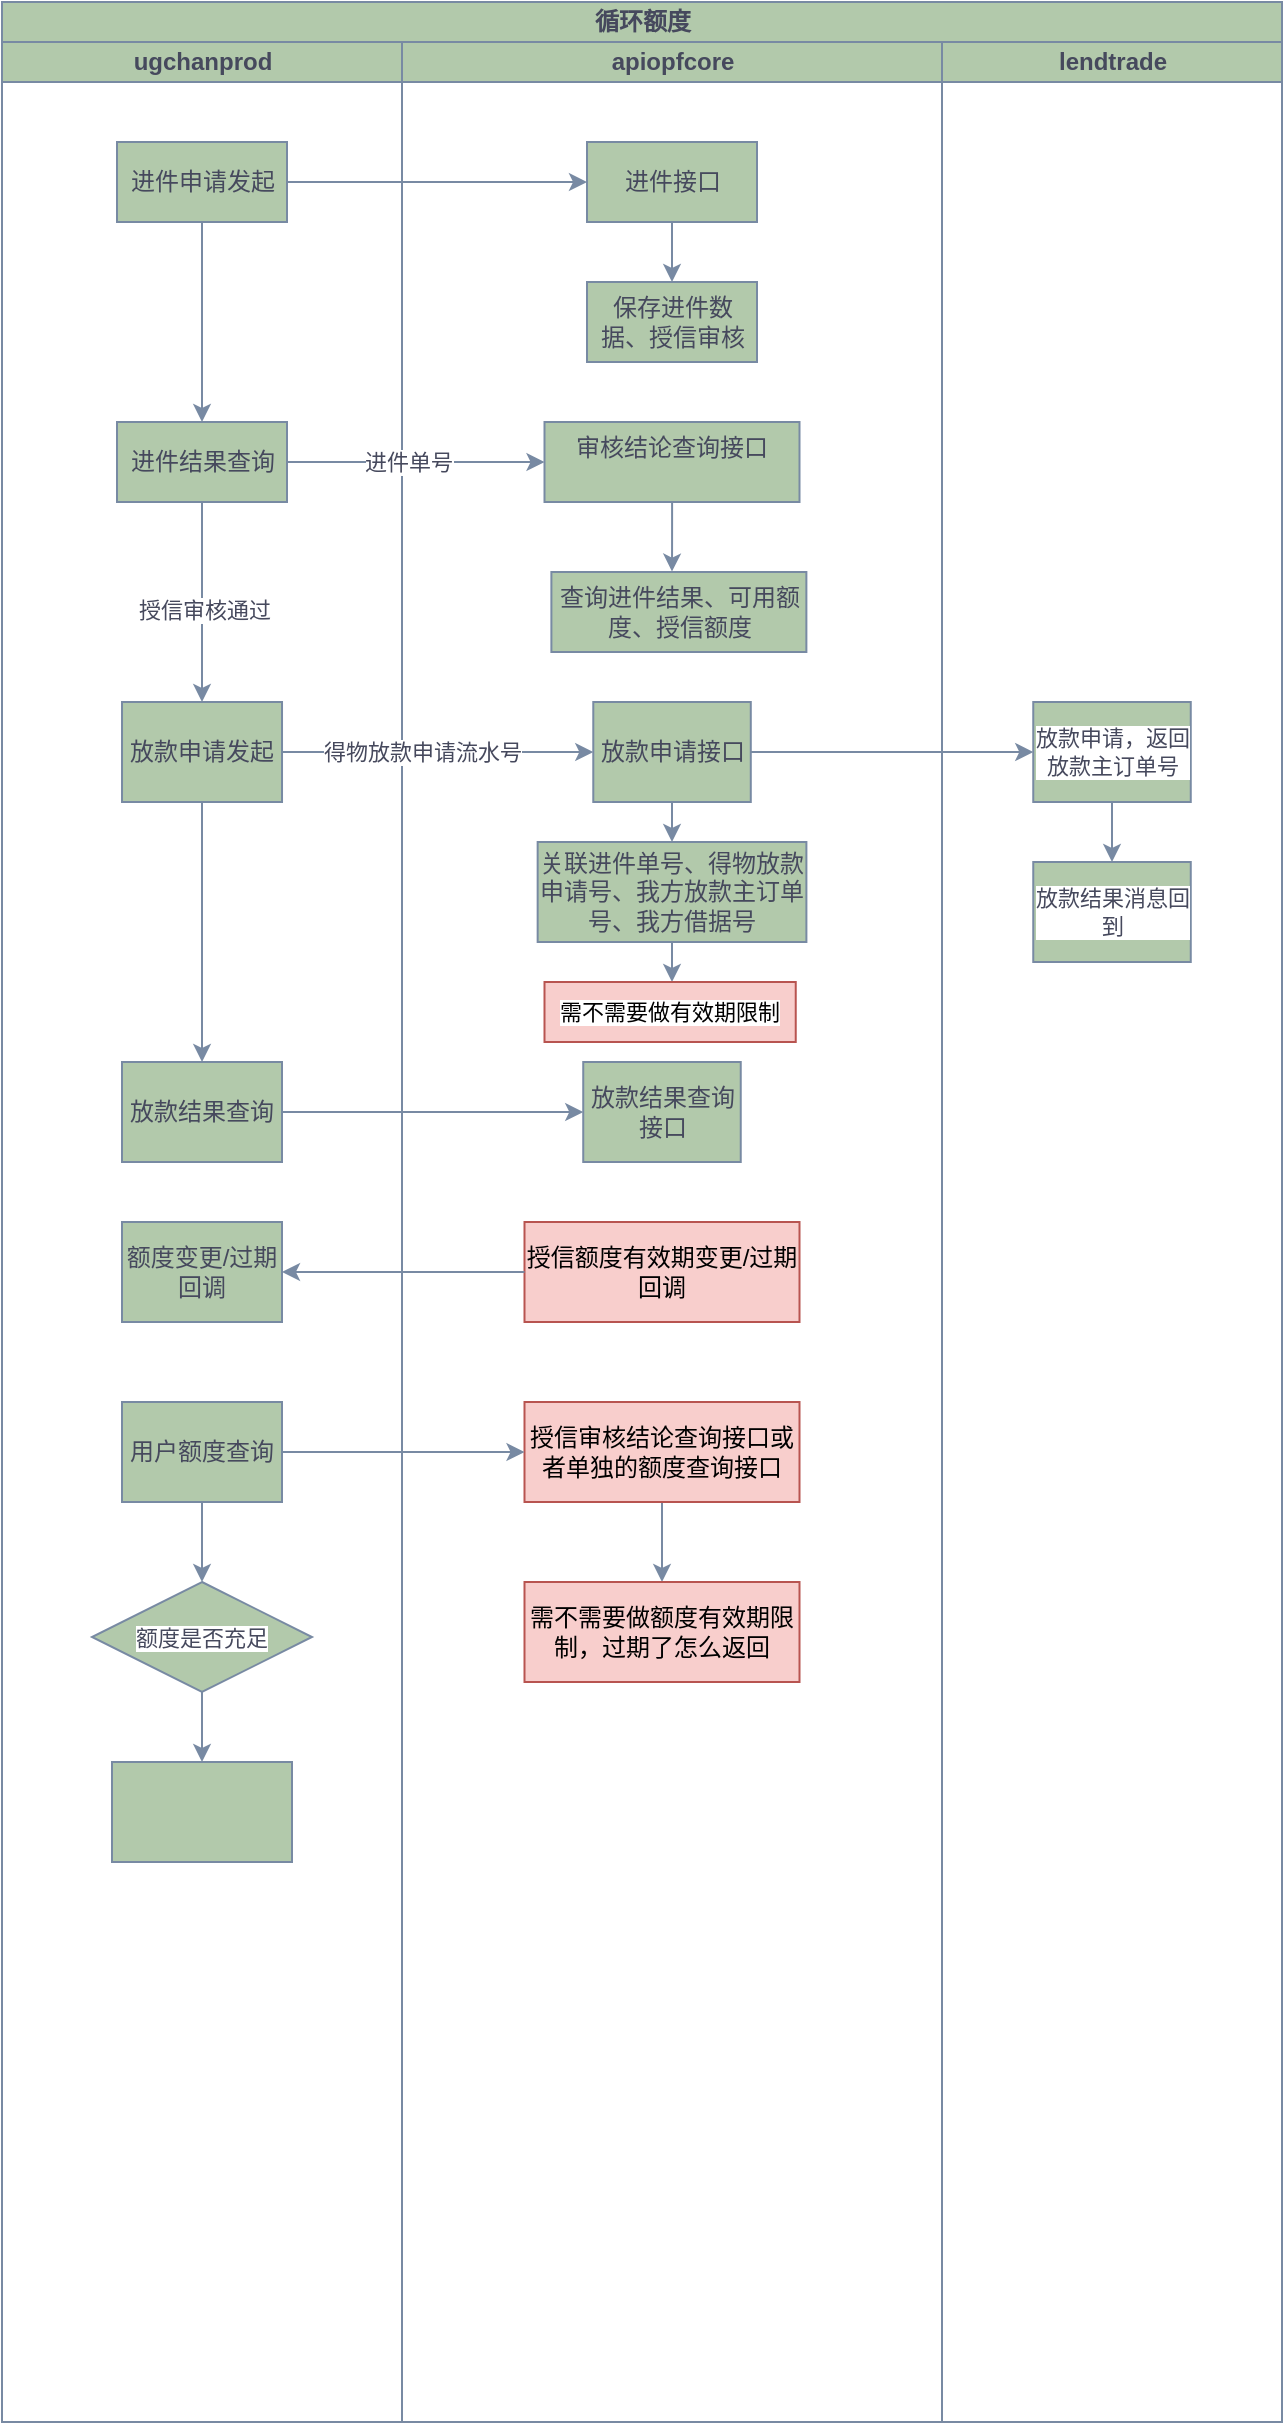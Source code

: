 <mxfile version="24.7.6">
  <diagram id="prtHgNgQTEPvFCAcTncT" name="Page-1">
    <mxGraphModel dx="721" dy="438" grid="1" gridSize="10" guides="1" tooltips="1" connect="1" arrows="1" fold="1" page="1" pageScale="1" pageWidth="827" pageHeight="1169" math="0" shadow="0">
      <root>
        <mxCell id="0" />
        <mxCell id="1" parent="0" />
        <mxCell id="4-QW9x0aCZNzlzGPrkt--1" value="循环额度" style="swimlane;childLayout=stackLayout;resizeParent=1;resizeParentMax=0;startSize=20;html=1;labelBackgroundColor=none;fillColor=#B2C9AB;strokeColor=#788AA3;fontColor=#46495D;" vertex="1" parent="1">
          <mxGeometry x="160" y="300" width="640" height="1210" as="geometry" />
        </mxCell>
        <mxCell id="4-QW9x0aCZNzlzGPrkt--2" value="ugchanprod" style="swimlane;startSize=20;html=1;labelBackgroundColor=none;fillColor=#B2C9AB;strokeColor=#788AA3;fontColor=#46495D;" vertex="1" parent="4-QW9x0aCZNzlzGPrkt--1">
          <mxGeometry y="20" width="200" height="1190" as="geometry" />
        </mxCell>
        <mxCell id="4-QW9x0aCZNzlzGPrkt--5" value="进件申请发起" style="rounded=0;whiteSpace=wrap;html=1;strokeColor=#788AA3;fontColor=#46495D;fillColor=#B2C9AB;" vertex="1" parent="4-QW9x0aCZNzlzGPrkt--2">
          <mxGeometry x="57.5" y="50" width="85" height="40" as="geometry" />
        </mxCell>
        <mxCell id="4-QW9x0aCZNzlzGPrkt--27" value="放款结果查询" style="whiteSpace=wrap;html=1;fillColor=#B2C9AB;strokeColor=#788AA3;fontColor=#46495D;rounded=0;" vertex="1" parent="4-QW9x0aCZNzlzGPrkt--2">
          <mxGeometry x="60" y="510" width="80" height="50" as="geometry" />
        </mxCell>
        <mxCell id="4-QW9x0aCZNzlzGPrkt--45" style="edgeStyle=orthogonalEdgeStyle;shape=connector;curved=0;rounded=1;orthogonalLoop=1;jettySize=auto;html=1;entryX=0.5;entryY=0;entryDx=0;entryDy=0;strokeColor=#788AA3;align=center;verticalAlign=middle;fontFamily=Helvetica;fontSize=11;fontColor=#46495D;labelBackgroundColor=default;endArrow=classic;fillColor=#B2C9AB;" edge="1" parent="4-QW9x0aCZNzlzGPrkt--2" source="4-QW9x0aCZNzlzGPrkt--33" target="4-QW9x0aCZNzlzGPrkt--44">
          <mxGeometry relative="1" as="geometry" />
        </mxCell>
        <mxCell id="4-QW9x0aCZNzlzGPrkt--33" value="用户额度查询" style="whiteSpace=wrap;html=1;fillColor=#B2C9AB;strokeColor=#788AA3;fontColor=#46495D;rounded=0;" vertex="1" parent="4-QW9x0aCZNzlzGPrkt--2">
          <mxGeometry x="60" y="680" width="80" height="50" as="geometry" />
        </mxCell>
        <mxCell id="4-QW9x0aCZNzlzGPrkt--41" value="额度变更/过期回调" style="whiteSpace=wrap;html=1;fillColor=#B2C9AB;strokeColor=#788AA3;fontColor=#46495D;rounded=0;" vertex="1" parent="4-QW9x0aCZNzlzGPrkt--2">
          <mxGeometry x="60" y="590" width="80" height="50" as="geometry" />
        </mxCell>
        <mxCell id="4-QW9x0aCZNzlzGPrkt--47" value="" style="edgeStyle=orthogonalEdgeStyle;shape=connector;curved=0;rounded=1;orthogonalLoop=1;jettySize=auto;html=1;strokeColor=#788AA3;align=center;verticalAlign=middle;fontFamily=Helvetica;fontSize=11;fontColor=#46495D;labelBackgroundColor=default;endArrow=classic;fillColor=#B2C9AB;" edge="1" parent="4-QW9x0aCZNzlzGPrkt--2" source="4-QW9x0aCZNzlzGPrkt--44" target="4-QW9x0aCZNzlzGPrkt--46">
          <mxGeometry relative="1" as="geometry" />
        </mxCell>
        <mxCell id="4-QW9x0aCZNzlzGPrkt--44" value="额度是否充足" style="rhombus;whiteSpace=wrap;html=1;strokeColor=#788AA3;fontFamily=Helvetica;fontSize=11;fontColor=#46495D;labelBackgroundColor=default;fillColor=#B2C9AB;" vertex="1" parent="4-QW9x0aCZNzlzGPrkt--2">
          <mxGeometry x="45" y="770" width="110" height="55" as="geometry" />
        </mxCell>
        <mxCell id="4-QW9x0aCZNzlzGPrkt--46" value="" style="whiteSpace=wrap;html=1;fontSize=11;fillColor=#B2C9AB;strokeColor=#788AA3;fontColor=#46495D;labelBackgroundColor=default;" vertex="1" parent="4-QW9x0aCZNzlzGPrkt--2">
          <mxGeometry x="55" y="860" width="90" height="50" as="geometry" />
        </mxCell>
        <mxCell id="4-QW9x0aCZNzlzGPrkt--3" value="apiopfcore" style="swimlane;startSize=20;html=1;labelBackgroundColor=none;fillColor=#B2C9AB;strokeColor=#788AA3;fontColor=#46495D;" vertex="1" parent="4-QW9x0aCZNzlzGPrkt--1">
          <mxGeometry x="200" y="20" width="270" height="1190" as="geometry" />
        </mxCell>
        <mxCell id="4-QW9x0aCZNzlzGPrkt--13" value="" style="edgeStyle=orthogonalEdgeStyle;rounded=0;orthogonalLoop=1;jettySize=auto;html=1;strokeColor=#788AA3;fontColor=#46495D;fillColor=#B2C9AB;" edge="1" parent="4-QW9x0aCZNzlzGPrkt--3" source="4-QW9x0aCZNzlzGPrkt--8" target="4-QW9x0aCZNzlzGPrkt--12">
          <mxGeometry relative="1" as="geometry" />
        </mxCell>
        <mxCell id="4-QW9x0aCZNzlzGPrkt--8" value="进件接口" style="rounded=0;whiteSpace=wrap;html=1;strokeColor=#788AA3;fontColor=#46495D;fillColor=#B2C9AB;" vertex="1" parent="4-QW9x0aCZNzlzGPrkt--3">
          <mxGeometry x="92.5" y="50" width="85" height="40" as="geometry" />
        </mxCell>
        <mxCell id="4-QW9x0aCZNzlzGPrkt--12" value="保存进件数据、授信审核" style="rounded=0;whiteSpace=wrap;html=1;strokeColor=#788AA3;fontColor=#46495D;fillColor=#B2C9AB;" vertex="1" parent="4-QW9x0aCZNzlzGPrkt--3">
          <mxGeometry x="92.5" y="120" width="85" height="40" as="geometry" />
        </mxCell>
        <mxCell id="4-QW9x0aCZNzlzGPrkt--10" value="进件结果查询" style="rounded=0;whiteSpace=wrap;html=1;strokeColor=#788AA3;fontColor=#46495D;fillColor=#B2C9AB;" vertex="1" parent="4-QW9x0aCZNzlzGPrkt--3">
          <mxGeometry x="-142.5" y="190" width="85" height="40" as="geometry" />
        </mxCell>
        <mxCell id="4-QW9x0aCZNzlzGPrkt--35" value="" style="edgeStyle=orthogonalEdgeStyle;shape=connector;curved=0;rounded=1;orthogonalLoop=1;jettySize=auto;html=1;strokeColor=#788AA3;align=center;verticalAlign=middle;fontFamily=Helvetica;fontSize=11;fontColor=#46495D;labelBackgroundColor=default;endArrow=classic;fillColor=#B2C9AB;entryX=0.473;entryY=-0.005;entryDx=0;entryDy=0;entryPerimeter=0;" edge="1" parent="4-QW9x0aCZNzlzGPrkt--3" source="4-QW9x0aCZNzlzGPrkt--14" target="4-QW9x0aCZNzlzGPrkt--36">
          <mxGeometry relative="1" as="geometry">
            <mxPoint x="135" y="250" as="targetPoint" />
          </mxGeometry>
        </mxCell>
        <mxCell id="4-QW9x0aCZNzlzGPrkt--14" value="审核结论查询接口&lt;div&gt;&lt;br&gt;&lt;/div&gt;" style="rounded=0;whiteSpace=wrap;html=1;strokeColor=#788AA3;fontColor=#46495D;fillColor=#B2C9AB;" vertex="1" parent="4-QW9x0aCZNzlzGPrkt--3">
          <mxGeometry x="71.25" y="190" width="127.5" height="40" as="geometry" />
        </mxCell>
        <mxCell id="4-QW9x0aCZNzlzGPrkt--15" style="edgeStyle=orthogonalEdgeStyle;rounded=0;orthogonalLoop=1;jettySize=auto;html=1;entryX=0;entryY=0.5;entryDx=0;entryDy=0;strokeColor=#788AA3;fontColor=#46495D;fillColor=#B2C9AB;" edge="1" parent="4-QW9x0aCZNzlzGPrkt--3" source="4-QW9x0aCZNzlzGPrkt--10" target="4-QW9x0aCZNzlzGPrkt--14">
          <mxGeometry relative="1" as="geometry" />
        </mxCell>
        <mxCell id="4-QW9x0aCZNzlzGPrkt--16" value="进件单号" style="edgeLabel;html=1;align=center;verticalAlign=middle;resizable=0;points=[];strokeColor=#788AA3;fontColor=#46495D;fillColor=#B2C9AB;" vertex="1" connectable="0" parent="4-QW9x0aCZNzlzGPrkt--15">
          <mxGeometry x="-0.337" y="1" relative="1" as="geometry">
            <mxPoint x="18" y="1" as="offset" />
          </mxGeometry>
        </mxCell>
        <mxCell id="4-QW9x0aCZNzlzGPrkt--50" style="edgeStyle=orthogonalEdgeStyle;shape=connector;curved=0;rounded=1;orthogonalLoop=1;jettySize=auto;html=1;strokeColor=#788AA3;align=center;verticalAlign=middle;fontFamily=Helvetica;fontSize=11;fontColor=#46495D;labelBackgroundColor=default;endArrow=classic;fillColor=#B2C9AB;" edge="1" parent="4-QW9x0aCZNzlzGPrkt--3" source="4-QW9x0aCZNzlzGPrkt--25" target="4-QW9x0aCZNzlzGPrkt--49">
          <mxGeometry relative="1" as="geometry" />
        </mxCell>
        <mxCell id="4-QW9x0aCZNzlzGPrkt--25" value="关联进件单号、得物放款申请号、我方放款主订单号、我方借据号" style="whiteSpace=wrap;html=1;fillColor=#B2C9AB;strokeColor=#788AA3;fontColor=#46495D;rounded=0;" vertex="1" parent="4-QW9x0aCZNzlzGPrkt--3">
          <mxGeometry x="67.83" y="400" width="134.37" height="50" as="geometry" />
        </mxCell>
        <mxCell id="4-QW9x0aCZNzlzGPrkt--29" value="放款结果查询接口" style="whiteSpace=wrap;html=1;fillColor=#B2C9AB;strokeColor=#788AA3;fontColor=#46495D;rounded=0;" vertex="1" parent="4-QW9x0aCZNzlzGPrkt--3">
          <mxGeometry x="90.62" y="510" width="78.75" height="50" as="geometry" />
        </mxCell>
        <mxCell id="4-QW9x0aCZNzlzGPrkt--39" value="" style="edgeStyle=orthogonalEdgeStyle;shape=connector;curved=0;rounded=1;orthogonalLoop=1;jettySize=auto;html=1;strokeColor=#788AA3;align=center;verticalAlign=middle;fontFamily=Helvetica;fontSize=11;fontColor=#46495D;labelBackgroundColor=default;endArrow=classic;fillColor=#B2C9AB;" edge="1" parent="4-QW9x0aCZNzlzGPrkt--3" source="4-QW9x0aCZNzlzGPrkt--34" target="4-QW9x0aCZNzlzGPrkt--38">
          <mxGeometry relative="1" as="geometry" />
        </mxCell>
        <mxCell id="4-QW9x0aCZNzlzGPrkt--34" value="授信审核结论查询接口或者单独的额度查询接口" style="whiteSpace=wrap;html=1;fillColor=#f8cecc;strokeColor=#b85450;rounded=0;" vertex="1" parent="4-QW9x0aCZNzlzGPrkt--3">
          <mxGeometry x="61.25" y="680" width="137.5" height="50" as="geometry" />
        </mxCell>
        <mxCell id="4-QW9x0aCZNzlzGPrkt--36" value="&lt;div&gt;查询进件结果、可用额度、授信额度&lt;br&gt;&lt;/div&gt;" style="rounded=0;whiteSpace=wrap;html=1;strokeColor=#788AA3;fontColor=#46495D;fillColor=#B2C9AB;" vertex="1" parent="4-QW9x0aCZNzlzGPrkt--3">
          <mxGeometry x="74.69" y="265" width="127.5" height="40" as="geometry" />
        </mxCell>
        <mxCell id="4-QW9x0aCZNzlzGPrkt--38" value="需不需要做额度有效期限制，过期了怎么返回" style="whiteSpace=wrap;html=1;fillColor=#f8cecc;strokeColor=#b85450;rounded=0;" vertex="1" parent="4-QW9x0aCZNzlzGPrkt--3">
          <mxGeometry x="61.25" y="770" width="137.5" height="50" as="geometry" />
        </mxCell>
        <mxCell id="4-QW9x0aCZNzlzGPrkt--40" value="授信额度有效期变更/过期回调" style="whiteSpace=wrap;html=1;fillColor=#f8cecc;strokeColor=#b85450;rounded=0;" vertex="1" parent="4-QW9x0aCZNzlzGPrkt--3">
          <mxGeometry x="61.25" y="590" width="137.5" height="50" as="geometry" />
        </mxCell>
        <mxCell id="4-QW9x0aCZNzlzGPrkt--49" value="需不需要做有效期限制" style="whiteSpace=wrap;html=1;fillColor=#f8cecc;strokeColor=#b85450;rounded=0;fontFamily=Helvetica;fontSize=11;labelBackgroundColor=default;" vertex="1" parent="4-QW9x0aCZNzlzGPrkt--3">
          <mxGeometry x="71.25" y="470" width="125.62" height="30" as="geometry" />
        </mxCell>
        <mxCell id="4-QW9x0aCZNzlzGPrkt--4" value="lendtrade" style="swimlane;startSize=20;html=1;labelBackgroundColor=none;fillColor=#B2C9AB;strokeColor=#788AA3;fontColor=#46495D;" vertex="1" parent="4-QW9x0aCZNzlzGPrkt--1">
          <mxGeometry x="470" y="20" width="170" height="1190" as="geometry" />
        </mxCell>
        <mxCell id="4-QW9x0aCZNzlzGPrkt--32" value="" style="edgeStyle=orthogonalEdgeStyle;shape=connector;curved=0;rounded=1;orthogonalLoop=1;jettySize=auto;html=1;strokeColor=#788AA3;align=center;verticalAlign=middle;fontFamily=Helvetica;fontSize=11;fontColor=#46495D;labelBackgroundColor=default;endArrow=classic;fillColor=#B2C9AB;" edge="1" parent="4-QW9x0aCZNzlzGPrkt--4" source="4-QW9x0aCZNzlzGPrkt--23" target="4-QW9x0aCZNzlzGPrkt--31">
          <mxGeometry relative="1" as="geometry" />
        </mxCell>
        <mxCell id="4-QW9x0aCZNzlzGPrkt--31" value="放款结果消息回到" style="whiteSpace=wrap;html=1;fillColor=#B2C9AB;strokeColor=#788AA3;fontColor=#46495D;rounded=0;fontFamily=Helvetica;fontSize=11;labelBackgroundColor=default;" vertex="1" parent="4-QW9x0aCZNzlzGPrkt--4">
          <mxGeometry x="45.63" y="410" width="78.75" height="50" as="geometry" />
        </mxCell>
        <mxCell id="4-QW9x0aCZNzlzGPrkt--17" value="放款申请发起" style="whiteSpace=wrap;html=1;fillColor=#B2C9AB;strokeColor=#788AA3;fontColor=#46495D;rounded=0;" vertex="1" parent="4-QW9x0aCZNzlzGPrkt--4">
          <mxGeometry x="-409.99" y="330" width="80" height="50" as="geometry" />
        </mxCell>
        <mxCell id="4-QW9x0aCZNzlzGPrkt--20" value="放款申请接口" style="whiteSpace=wrap;html=1;fillColor=#B2C9AB;strokeColor=#788AA3;fontColor=#46495D;rounded=0;" vertex="1" parent="4-QW9x0aCZNzlzGPrkt--4">
          <mxGeometry x="-174.36" y="330" width="78.75" height="50" as="geometry" />
        </mxCell>
        <mxCell id="4-QW9x0aCZNzlzGPrkt--23" value="放款申请，返回放款主订单号" style="whiteSpace=wrap;html=1;fillColor=#B2C9AB;strokeColor=#788AA3;fontColor=#46495D;rounded=0;fontFamily=Helvetica;fontSize=11;labelBackgroundColor=default;" vertex="1" parent="4-QW9x0aCZNzlzGPrkt--4">
          <mxGeometry x="45.63" y="330" width="78.75" height="50" as="geometry" />
        </mxCell>
        <mxCell id="4-QW9x0aCZNzlzGPrkt--21" style="edgeStyle=orthogonalEdgeStyle;shape=connector;curved=0;rounded=1;orthogonalLoop=1;jettySize=auto;html=1;strokeColor=#788AA3;align=center;verticalAlign=middle;fontFamily=Helvetica;fontSize=11;fontColor=#46495D;labelBackgroundColor=default;endArrow=classic;fillColor=#B2C9AB;" edge="1" parent="4-QW9x0aCZNzlzGPrkt--4" source="4-QW9x0aCZNzlzGPrkt--17" target="4-QW9x0aCZNzlzGPrkt--20">
          <mxGeometry relative="1" as="geometry" />
        </mxCell>
        <mxCell id="4-QW9x0aCZNzlzGPrkt--22" value="得物放款申请流水号" style="edgeLabel;html=1;align=center;verticalAlign=middle;resizable=0;points=[];strokeColor=#788AA3;fontFamily=Helvetica;fontSize=11;fontColor=#46495D;labelBackgroundColor=default;fillColor=#B2C9AB;" vertex="1" connectable="0" parent="4-QW9x0aCZNzlzGPrkt--21">
          <mxGeometry x="-0.319" y="1" relative="1" as="geometry">
            <mxPoint x="17" y="1" as="offset" />
          </mxGeometry>
        </mxCell>
        <mxCell id="4-QW9x0aCZNzlzGPrkt--24" style="edgeStyle=orthogonalEdgeStyle;shape=connector;curved=0;rounded=1;orthogonalLoop=1;jettySize=auto;html=1;strokeColor=#788AA3;align=center;verticalAlign=middle;fontFamily=Helvetica;fontSize=11;fontColor=#46495D;labelBackgroundColor=default;endArrow=classic;fillColor=#B2C9AB;" edge="1" parent="4-QW9x0aCZNzlzGPrkt--4" source="4-QW9x0aCZNzlzGPrkt--20" target="4-QW9x0aCZNzlzGPrkt--23">
          <mxGeometry relative="1" as="geometry" />
        </mxCell>
        <mxCell id="4-QW9x0aCZNzlzGPrkt--9" style="edgeStyle=orthogonalEdgeStyle;rounded=0;orthogonalLoop=1;jettySize=auto;html=1;strokeColor=#788AA3;fontColor=#46495D;fillColor=#B2C9AB;" edge="1" parent="4-QW9x0aCZNzlzGPrkt--1" source="4-QW9x0aCZNzlzGPrkt--5" target="4-QW9x0aCZNzlzGPrkt--8">
          <mxGeometry relative="1" as="geometry" />
        </mxCell>
        <mxCell id="4-QW9x0aCZNzlzGPrkt--11" value="" style="edgeStyle=orthogonalEdgeStyle;rounded=0;orthogonalLoop=1;jettySize=auto;html=1;strokeColor=#788AA3;fontColor=#46495D;fillColor=#B2C9AB;" edge="1" parent="4-QW9x0aCZNzlzGPrkt--1" source="4-QW9x0aCZNzlzGPrkt--5" target="4-QW9x0aCZNzlzGPrkt--10">
          <mxGeometry relative="1" as="geometry" />
        </mxCell>
        <mxCell id="4-QW9x0aCZNzlzGPrkt--18" value="" style="edgeStyle=orthogonalEdgeStyle;rounded=1;orthogonalLoop=1;jettySize=auto;html=1;strokeColor=#788AA3;fontColor=#46495D;fillColor=#B2C9AB;curved=0;" edge="1" parent="4-QW9x0aCZNzlzGPrkt--1" source="4-QW9x0aCZNzlzGPrkt--10" target="4-QW9x0aCZNzlzGPrkt--17">
          <mxGeometry relative="1" as="geometry" />
        </mxCell>
        <mxCell id="4-QW9x0aCZNzlzGPrkt--19" value="授信审核通过" style="edgeLabel;html=1;align=center;verticalAlign=middle;resizable=0;points=[];strokeColor=#788AA3;fontColor=#46495D;fillColor=#B2C9AB;" vertex="1" connectable="0" parent="4-QW9x0aCZNzlzGPrkt--18">
          <mxGeometry x="0.072" y="1" relative="1" as="geometry">
            <mxPoint as="offset" />
          </mxGeometry>
        </mxCell>
        <mxCell id="4-QW9x0aCZNzlzGPrkt--30" style="edgeStyle=orthogonalEdgeStyle;shape=connector;curved=0;rounded=1;orthogonalLoop=1;jettySize=auto;html=1;entryX=0;entryY=0.5;entryDx=0;entryDy=0;strokeColor=#788AA3;align=center;verticalAlign=middle;fontFamily=Helvetica;fontSize=11;fontColor=#46495D;labelBackgroundColor=default;endArrow=classic;fillColor=#B2C9AB;" edge="1" parent="4-QW9x0aCZNzlzGPrkt--1" source="4-QW9x0aCZNzlzGPrkt--27" target="4-QW9x0aCZNzlzGPrkt--29">
          <mxGeometry relative="1" as="geometry" />
        </mxCell>
        <mxCell id="4-QW9x0aCZNzlzGPrkt--28" value="" style="edgeStyle=orthogonalEdgeStyle;shape=connector;curved=0;rounded=1;orthogonalLoop=1;jettySize=auto;html=1;strokeColor=#788AA3;align=center;verticalAlign=middle;fontFamily=Helvetica;fontSize=11;fontColor=#46495D;labelBackgroundColor=default;endArrow=classic;fillColor=#B2C9AB;" edge="1" parent="4-QW9x0aCZNzlzGPrkt--1" source="4-QW9x0aCZNzlzGPrkt--17" target="4-QW9x0aCZNzlzGPrkt--27">
          <mxGeometry relative="1" as="geometry" />
        </mxCell>
        <mxCell id="4-QW9x0aCZNzlzGPrkt--26" value="" style="edgeStyle=orthogonalEdgeStyle;shape=connector;curved=0;rounded=1;orthogonalLoop=1;jettySize=auto;html=1;strokeColor=#788AA3;align=center;verticalAlign=middle;fontFamily=Helvetica;fontSize=11;fontColor=#46495D;labelBackgroundColor=default;endArrow=classic;fillColor=#B2C9AB;" edge="1" parent="4-QW9x0aCZNzlzGPrkt--1" source="4-QW9x0aCZNzlzGPrkt--20" target="4-QW9x0aCZNzlzGPrkt--25">
          <mxGeometry relative="1" as="geometry" />
        </mxCell>
        <mxCell id="4-QW9x0aCZNzlzGPrkt--37" style="edgeStyle=orthogonalEdgeStyle;shape=connector;curved=0;rounded=1;orthogonalLoop=1;jettySize=auto;html=1;entryX=0;entryY=0.5;entryDx=0;entryDy=0;strokeColor=#788AA3;align=center;verticalAlign=middle;fontFamily=Helvetica;fontSize=11;fontColor=#46495D;labelBackgroundColor=default;endArrow=classic;fillColor=#B2C9AB;" edge="1" parent="4-QW9x0aCZNzlzGPrkt--1" source="4-QW9x0aCZNzlzGPrkt--33" target="4-QW9x0aCZNzlzGPrkt--34">
          <mxGeometry relative="1" as="geometry" />
        </mxCell>
        <mxCell id="4-QW9x0aCZNzlzGPrkt--43" style="edgeStyle=orthogonalEdgeStyle;shape=connector;curved=0;rounded=1;orthogonalLoop=1;jettySize=auto;html=1;entryX=1;entryY=0.5;entryDx=0;entryDy=0;strokeColor=#788AA3;align=center;verticalAlign=middle;fontFamily=Helvetica;fontSize=11;fontColor=#46495D;labelBackgroundColor=default;endArrow=classic;fillColor=#B2C9AB;" edge="1" parent="4-QW9x0aCZNzlzGPrkt--1" source="4-QW9x0aCZNzlzGPrkt--40" target="4-QW9x0aCZNzlzGPrkt--41">
          <mxGeometry relative="1" as="geometry" />
        </mxCell>
      </root>
    </mxGraphModel>
  </diagram>
</mxfile>
